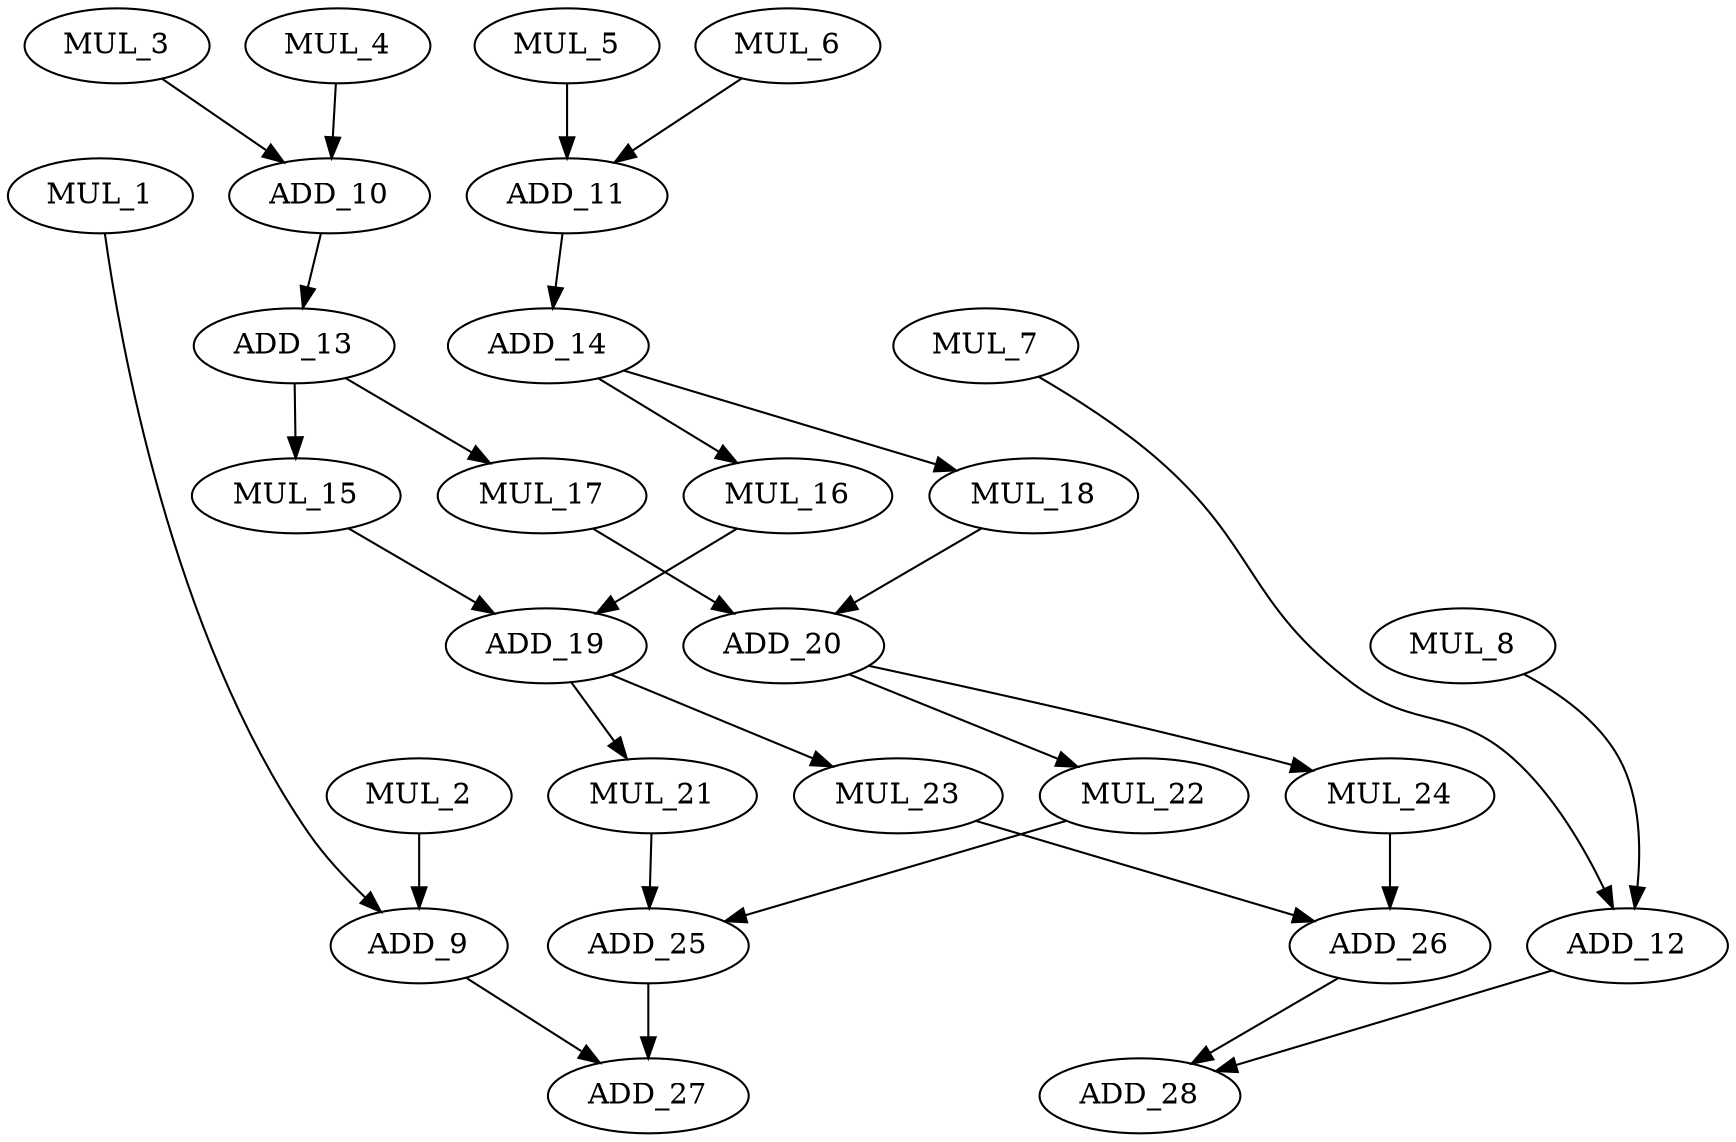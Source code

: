 digraph G {
    MUL_1;
    ADD_9;
    MUL_2;
    MUL_3;
    ADD_10;
    MUL_4;
    MUL_5;
    ADD_11;
    MUL_6;
    MUL_7;
    ADD_12;
    MUL_8;
    ADD_27;
    ADD_13;
    ADD_14;
    ADD_28;
    MUL_15;
    MUL_17;
    MUL_16;
    MUL_18;
    ADD_19;
    ADD_20;
    MUL_21;
    MUL_23;
    MUL_22;
    MUL_24;
    ADD_25;
    ADD_26;
    MUL_1 -> ADD_9 [weight=0];
    ADD_9 -> ADD_27 [weight=0];
    MUL_2 -> ADD_9 [weight=1];
    MUL_3 -> ADD_10 [weight=0];
    ADD_10 -> ADD_13 [weight=0];
    MUL_4 -> ADD_10 [weight=0];
    MUL_5 -> ADD_11 [weight=1];
    ADD_11 -> ADD_14 [weight=0];
    MUL_6 -> ADD_11 [weight=0];
    MUL_7 -> ADD_12 [weight=0];
    ADD_12 -> ADD_28 [weight=0];
    MUL_8 -> ADD_12 [weight=0];
    ADD_13 -> MUL_15 [weight=0];
    ADD_13 -> MUL_17 [weight=0];
    ADD_14 -> MUL_16 [weight=0];
    ADD_14 -> MUL_18 [weight=0];
    MUL_15 -> ADD_19 [weight=0];
    MUL_17 -> ADD_20 [weight=2];
    MUL_16 -> ADD_19 [weight=1];
    MUL_18 -> ADD_20 [weight=1];
    ADD_19 -> MUL_21 [weight=0];
    ADD_19 -> MUL_23 [weight=0];
    ADD_20 -> MUL_22 [weight=0];
    ADD_20 -> MUL_24 [weight=0];
    MUL_21 -> ADD_25 [weight=0];
    MUL_23 -> ADD_26 [weight=0];
    MUL_22 -> ADD_25 [weight=0];
    MUL_24 -> ADD_26 [weight=2];
    ADD_25 -> ADD_27 [weight=1];
    ADD_26 -> ADD_28 [weight=0];
}
